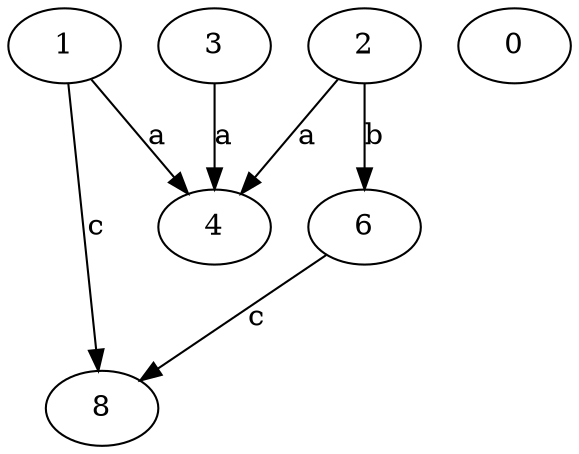 strict digraph  {
3;
4;
0;
6;
1;
2;
8;
3 -> 4  [label=a];
6 -> 8  [label=c];
1 -> 4  [label=a];
1 -> 8  [label=c];
2 -> 4  [label=a];
2 -> 6  [label=b];
}
